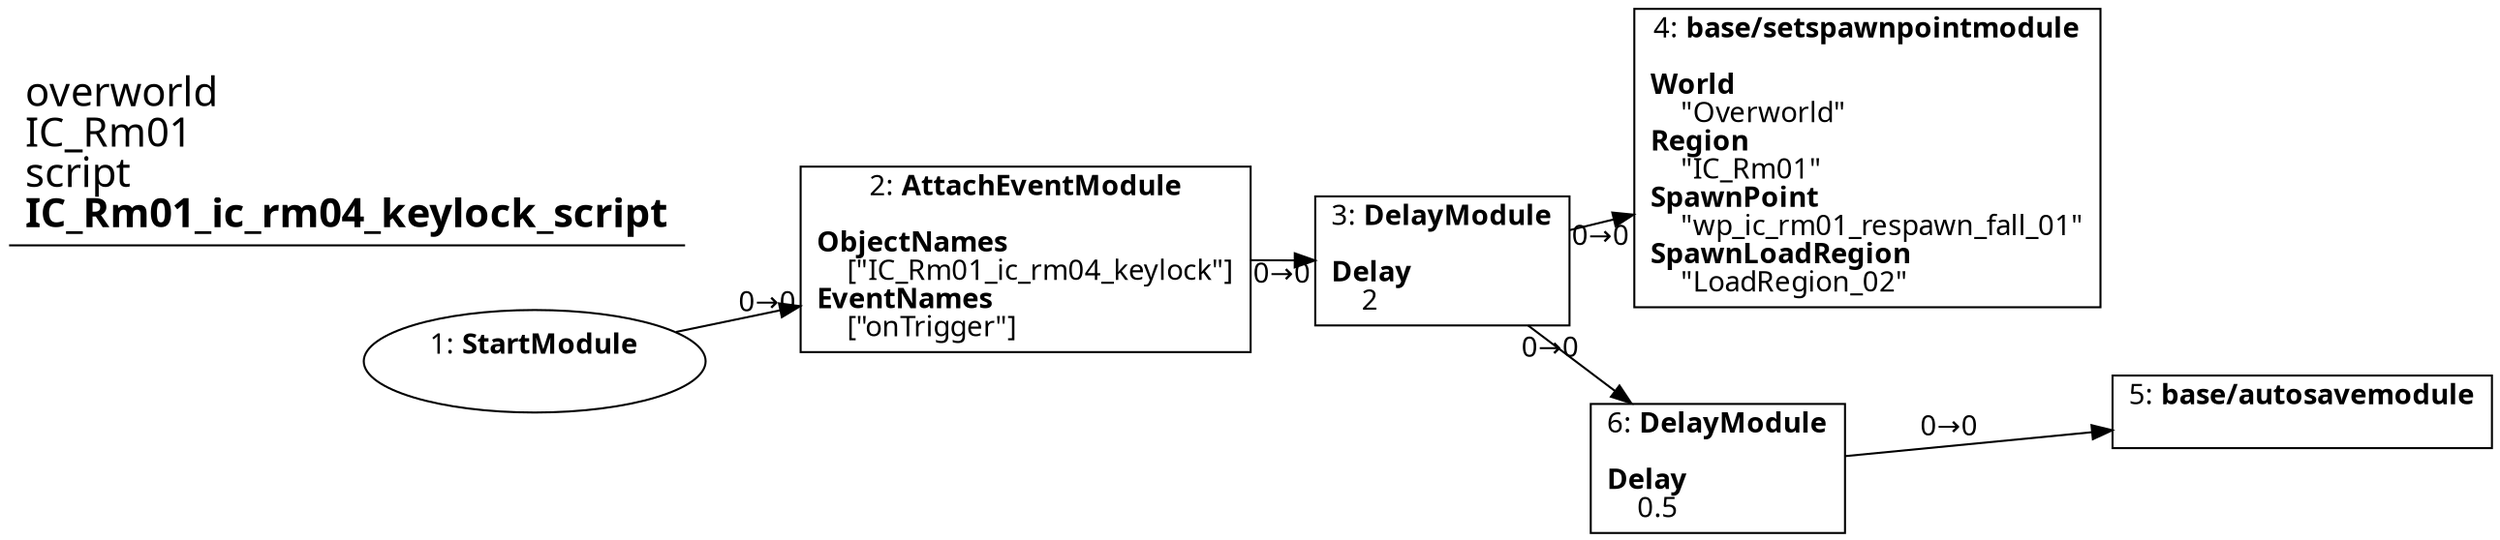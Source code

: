 digraph {
    layout = fdp;
    overlap = prism;
    sep = "+16";
    splines = spline;

    node [ shape = box ];

    graph [ fontname = "Segoe UI" ];
    node [ fontname = "Segoe UI" ];
    edge [ fontname = "Segoe UI" ];

    1 [ label = <1: <b>StartModule</b><br/><br/>> ];
    1 [ shape = oval ]
    1 [ pos = "0.13100001,-0.12900001!" ];
    1 -> 2 [ label = "0→0" ];

    2 [ label = <2: <b>AttachEventModule</b><br/><br/><b>ObjectNames</b><br align="left"/>    [&quot;IC_Rm01_ic_rm04_keylock&quot;]<br align="left"/><b>EventNames</b><br align="left"/>    [&quot;onTrigger&quot;]<br align="left"/>> ];
    2 [ pos = "0.35700002,-0.12900001!" ];
    2 -> 3 [ label = "0→0" ];

    3 [ label = <3: <b>DelayModule</b><br/><br/><b>Delay</b><br align="left"/>    2<br align="left"/>> ];
    3 [ pos = "0.56700003,-0.12900001!" ];
    3 -> 4 [ label = "0→0" ];
    3 -> 6 [ label = "0→0" ];

    4 [ label = <4: <b>base/setspawnpointmodule</b><br/><br/><b>World</b><br align="left"/>    &quot;Overworld&quot;<br align="left"/><b>Region</b><br align="left"/>    &quot;IC_Rm01&quot;<br align="left"/><b>SpawnPoint</b><br align="left"/>    &quot;wp_ic_rm01_respawn_fall_01&quot;<br align="left"/><b>SpawnLoadRegion</b><br align="left"/>    &quot;LoadRegion_02&quot;<br align="left"/>> ];
    4 [ pos = "0.82000005,-0.12900001!" ];

    5 [ label = <5: <b>base/autosavemodule</b><br/><br/>> ];
    5 [ pos = "1.003,-0.19800001!" ];

    6 [ label = <6: <b>DelayModule</b><br/><br/><b>Delay</b><br align="left"/>    0.5<br align="left"/>> ];
    6 [ pos = "0.82100004,-0.19800001!" ];
    6 -> 5 [ label = "0→0" ];

    title [ pos = "0.13000001,-0.128!" ];
    title [ shape = underline ];
    title [ label = <<font point-size="20">overworld<br align="left"/>IC_Rm01<br align="left"/>script<br align="left"/><b>IC_Rm01_ic_rm04_keylock_script</b><br align="left"/></font>> ];
}
